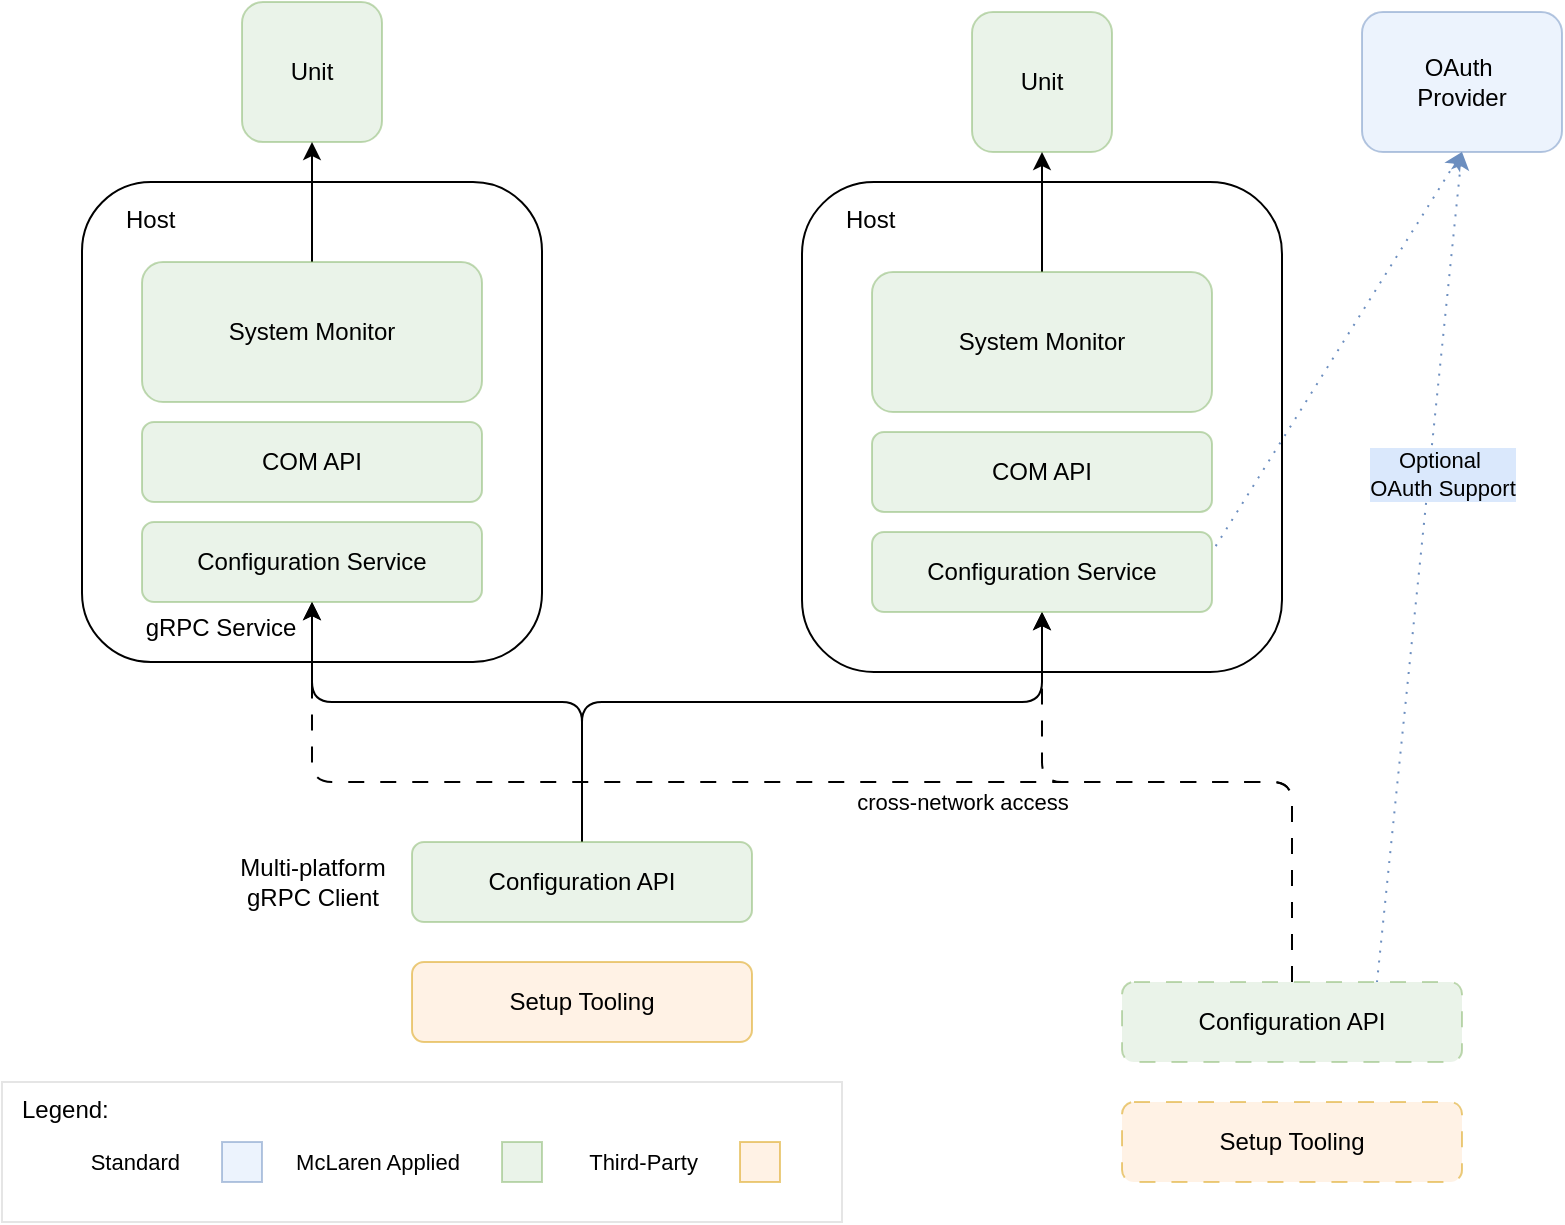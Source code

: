 <mxfile version="24.5.3" type="device">
  <diagram name="Page-1" id="LClmGU3hiX5ilXbm2XeC">
    <mxGraphModel dx="1688" dy="926" grid="1" gridSize="10" guides="1" tooltips="1" connect="1" arrows="1" fold="1" page="1" pageScale="1" pageWidth="850" pageHeight="1100" background="none" math="0" shadow="0">
      <root>
        <mxCell id="0" />
        <mxCell id="1" parent="0" />
        <mxCell id="u8KS9pR0vtnKIDwkIGSP-37" value="Legend:" style="rounded=0;whiteSpace=wrap;html=1;opacity=10;align=left;verticalAlign=top;spacing=2;spacingLeft=8;fillColor=none;" vertex="1" parent="1">
          <mxGeometry x="50" y="670" width="420" height="70" as="geometry" />
        </mxCell>
        <mxCell id="u8KS9pR0vtnKIDwkIGSP-3" value="Unit" style="rounded=1;whiteSpace=wrap;html=1;fillColor=#d5e8d4;strokeColor=#82b366;opacity=50;" vertex="1" parent="1">
          <mxGeometry x="170" y="130" width="70" height="70" as="geometry" />
        </mxCell>
        <mxCell id="u8KS9pR0vtnKIDwkIGSP-27" style="edgeStyle=orthogonalEdgeStyle;orthogonalLoop=1;jettySize=auto;html=1;dashed=1;dashPattern=8 8;" edge="1" parent="1" source="u8KS9pR0vtnKIDwkIGSP-25" target="u8KS9pR0vtnKIDwkIGSP-23">
          <mxGeometry relative="1" as="geometry">
            <mxPoint x="614.97" y="565" as="sourcePoint" />
            <mxPoint x="560.004" y="460" as="targetPoint" />
            <Array as="points">
              <mxPoint x="695" y="520" />
              <mxPoint x="570" y="520" />
            </Array>
          </mxGeometry>
        </mxCell>
        <mxCell id="u8KS9pR0vtnKIDwkIGSP-35" style="edgeStyle=orthogonalEdgeStyle;orthogonalLoop=1;jettySize=auto;html=1;exitX=0.5;exitY=0;exitDx=0;exitDy=0;" edge="1" parent="1" source="u8KS9pR0vtnKIDwkIGSP-10" target="u8KS9pR0vtnKIDwkIGSP-23">
          <mxGeometry relative="1" as="geometry">
            <Array as="points">
              <mxPoint x="340" y="480" />
              <mxPoint x="570" y="480" />
            </Array>
          </mxGeometry>
        </mxCell>
        <mxCell id="u8KS9pR0vtnKIDwkIGSP-36" style="edgeStyle=orthogonalEdgeStyle;orthogonalLoop=1;jettySize=auto;html=1;exitX=0.5;exitY=0;exitDx=0;exitDy=0;" edge="1" parent="1" source="u8KS9pR0vtnKIDwkIGSP-10" target="u8KS9pR0vtnKIDwkIGSP-18">
          <mxGeometry relative="1" as="geometry">
            <Array as="points">
              <mxPoint x="340" y="480" />
              <mxPoint x="205" y="480" />
            </Array>
          </mxGeometry>
        </mxCell>
        <mxCell id="u8KS9pR0vtnKIDwkIGSP-20" value="Unit" style="rounded=1;whiteSpace=wrap;html=1;fillColor=#d5e8d4;strokeColor=#82b366;opacity=50;" vertex="1" parent="1">
          <mxGeometry x="535" y="135" width="70" height="70" as="geometry" />
        </mxCell>
        <mxCell id="u8KS9pR0vtnKIDwkIGSP-30" value="&lt;font style=&quot;font-size: 11px;&quot;&gt;McLaren Applied&lt;/font&gt;" style="rounded=0;html=1;fillColor=#d5e8d4;strokeColor=#82b366;opacity=50;labelPosition=left;verticalLabelPosition=middle;align=right;verticalAlign=middle;spacingRight=20;spacingLeft=20;fontSize=11;" vertex="1" parent="1">
          <mxGeometry x="300" y="700" width="20" height="20" as="geometry" />
        </mxCell>
        <mxCell id="u8KS9pR0vtnKIDwkIGSP-31" value="&lt;font style=&quot;font-size: 11px;&quot;&gt;Standard&lt;/font&gt;" style="rounded=0;html=1;fillColor=#dae8fc;strokeColor=#6c8ebf;opacity=50;labelPosition=left;verticalLabelPosition=middle;align=right;verticalAlign=middle;spacingRight=20;spacingLeft=20;fontSize=11;" vertex="1" parent="1">
          <mxGeometry x="160" y="700" width="20" height="20" as="geometry" />
        </mxCell>
        <mxCell id="u8KS9pR0vtnKIDwkIGSP-32" value="&lt;font style=&quot;font-size: 11px;&quot;&gt;Third-Party&lt;/font&gt;" style="rounded=0;html=1;fillColor=#ffe6cc;strokeColor=#d79b00;opacity=50;labelPosition=left;verticalLabelPosition=middle;align=right;verticalAlign=middle;spacingRight=20;spacingLeft=20;fontSize=11;" vertex="1" parent="1">
          <mxGeometry x="419" y="700" width="20" height="20" as="geometry" />
        </mxCell>
        <mxCell id="u8KS9pR0vtnKIDwkIGSP-39" style="orthogonalLoop=1;jettySize=auto;html=1;exitX=0.5;exitY=1;exitDx=0;exitDy=0;entryX=1;entryY=0.25;entryDx=0;entryDy=0;dashed=1;dashPattern=1 4;endArrow=none;endFill=0;startArrow=classic;startFill=1;fillColor=#dae8fc;strokeColor=#6c8ebf;" edge="1" parent="1" source="u8KS9pR0vtnKIDwkIGSP-38" target="u8KS9pR0vtnKIDwkIGSP-23">
          <mxGeometry relative="1" as="geometry" />
        </mxCell>
        <mxCell id="u8KS9pR0vtnKIDwkIGSP-40" style="orthogonalLoop=1;jettySize=auto;html=1;exitX=0.5;exitY=1;exitDx=0;exitDy=0;entryX=0.75;entryY=0;entryDx=0;entryDy=0;dashed=1;dashPattern=1 4;startArrow=classic;startFill=1;endArrow=none;endFill=0;fillColor=#dae8fc;strokeColor=#6c8ebf;" edge="1" parent="1" source="u8KS9pR0vtnKIDwkIGSP-38" target="u8KS9pR0vtnKIDwkIGSP-25">
          <mxGeometry relative="1" as="geometry" />
        </mxCell>
        <mxCell id="u8KS9pR0vtnKIDwkIGSP-43" value="Optional&amp;nbsp;&lt;div&gt;OAuth Support&lt;/div&gt;" style="edgeLabel;html=1;align=center;verticalAlign=middle;resizable=0;points=[];spacing=5;labelBackgroundColor=#DAE8FC;" vertex="1" connectable="0" parent="u8KS9pR0vtnKIDwkIGSP-40">
          <mxGeometry x="-0.207" y="1" relative="1" as="geometry">
            <mxPoint x="6" y="-4" as="offset" />
          </mxGeometry>
        </mxCell>
        <mxCell id="u8KS9pR0vtnKIDwkIGSP-38" value="OAuth&amp;nbsp;&lt;div&gt;Provider&lt;/div&gt;" style="rounded=1;whiteSpace=wrap;html=1;fillColor=#dae8fc;strokeColor=#6c8ebf;opacity=50;" vertex="1" parent="1">
          <mxGeometry x="730" y="135" width="100" height="70" as="geometry" />
        </mxCell>
        <mxCell id="u8KS9pR0vtnKIDwkIGSP-41" value="" style="group" vertex="1" connectable="0" parent="1">
          <mxGeometry x="90" y="220" width="230" height="240" as="geometry" />
        </mxCell>
        <mxCell id="u8KS9pR0vtnKIDwkIGSP-4" value="Host" style="rounded=1;whiteSpace=wrap;html=1;verticalAlign=top;align=left;labelPosition=center;verticalLabelPosition=middle;spacingTop=5;spacingLeft=20;fillColor=none;" vertex="1" parent="u8KS9pR0vtnKIDwkIGSP-41">
          <mxGeometry width="230" height="240" as="geometry" />
        </mxCell>
        <mxCell id="u8KS9pR0vtnKIDwkIGSP-33" style="edgeStyle=orthogonalEdgeStyle;orthogonalLoop=1;jettySize=auto;html=1;exitX=0.5;exitY=0;exitDx=0;exitDy=0;" edge="1" parent="u8KS9pR0vtnKIDwkIGSP-41" source="u8KS9pR0vtnKIDwkIGSP-8" target="u8KS9pR0vtnKIDwkIGSP-3">
          <mxGeometry relative="1" as="geometry" />
        </mxCell>
        <mxCell id="u8KS9pR0vtnKIDwkIGSP-8" value="System Monitor" style="rounded=1;whiteSpace=wrap;html=1;fillColor=#d5e8d4;strokeColor=#82b366;opacity=50;" vertex="1" parent="u8KS9pR0vtnKIDwkIGSP-41">
          <mxGeometry x="30" y="40" width="170" height="70" as="geometry" />
        </mxCell>
        <mxCell id="u8KS9pR0vtnKIDwkIGSP-9" value="COM API" style="rounded=1;whiteSpace=wrap;html=1;fillColor=#d5e8d4;strokeColor=#82b366;opacity=50;" vertex="1" parent="u8KS9pR0vtnKIDwkIGSP-41">
          <mxGeometry x="30" y="120" width="170" height="40" as="geometry" />
        </mxCell>
        <mxCell id="u8KS9pR0vtnKIDwkIGSP-18" value="Configuration Service" style="rounded=1;whiteSpace=wrap;html=1;fillColor=#d5e8d4;strokeColor=#82b366;opacity=50;" vertex="1" parent="u8KS9pR0vtnKIDwkIGSP-41">
          <mxGeometry x="30" y="170" width="170" height="40" as="geometry" />
        </mxCell>
        <mxCell id="u8KS9pR0vtnKIDwkIGSP-50" value="gRPC Service" style="text;html=1;align=center;verticalAlign=middle;resizable=0;points=[];autosize=1;strokeColor=none;fillColor=none;" vertex="1" parent="u8KS9pR0vtnKIDwkIGSP-41">
          <mxGeometry x="19" y="208" width="100" height="30" as="geometry" />
        </mxCell>
        <mxCell id="u8KS9pR0vtnKIDwkIGSP-42" value="" style="group" vertex="1" connectable="0" parent="1">
          <mxGeometry x="450" y="220" width="240" height="245" as="geometry" />
        </mxCell>
        <mxCell id="u8KS9pR0vtnKIDwkIGSP-19" value="Host" style="rounded=1;whiteSpace=wrap;html=1;verticalAlign=top;align=left;labelPosition=center;verticalLabelPosition=middle;spacingTop=5;spacingLeft=20;fillColor=none;" vertex="1" parent="u8KS9pR0vtnKIDwkIGSP-42">
          <mxGeometry width="240" height="245" as="geometry" />
        </mxCell>
        <mxCell id="u8KS9pR0vtnKIDwkIGSP-34" style="edgeStyle=orthogonalEdgeStyle;orthogonalLoop=1;jettySize=auto;html=1;exitX=0.5;exitY=0;exitDx=0;exitDy=0;" edge="1" parent="u8KS9pR0vtnKIDwkIGSP-42" source="u8KS9pR0vtnKIDwkIGSP-21" target="u8KS9pR0vtnKIDwkIGSP-20">
          <mxGeometry relative="1" as="geometry" />
        </mxCell>
        <mxCell id="u8KS9pR0vtnKIDwkIGSP-21" value="System Monitor" style="rounded=1;whiteSpace=wrap;html=1;fillColor=#d5e8d4;strokeColor=#82b366;opacity=50;" vertex="1" parent="u8KS9pR0vtnKIDwkIGSP-42">
          <mxGeometry x="35" y="45" width="170" height="70" as="geometry" />
        </mxCell>
        <mxCell id="u8KS9pR0vtnKIDwkIGSP-22" value="COM API" style="rounded=1;whiteSpace=wrap;html=1;fillColor=#d5e8d4;strokeColor=#82b366;opacity=50;" vertex="1" parent="u8KS9pR0vtnKIDwkIGSP-42">
          <mxGeometry x="35" y="125" width="170" height="40" as="geometry" />
        </mxCell>
        <mxCell id="u8KS9pR0vtnKIDwkIGSP-23" value="Configuration Service" style="rounded=1;whiteSpace=wrap;html=1;fillColor=#d5e8d4;strokeColor=#82b366;opacity=50;" vertex="1" parent="u8KS9pR0vtnKIDwkIGSP-42">
          <mxGeometry x="35" y="175" width="170" height="40" as="geometry" />
        </mxCell>
        <mxCell id="u8KS9pR0vtnKIDwkIGSP-44" value="" style="group" vertex="1" connectable="0" parent="1">
          <mxGeometry x="255" y="550" width="170" height="100" as="geometry" />
        </mxCell>
        <mxCell id="u8KS9pR0vtnKIDwkIGSP-10" value="Configuration API" style="rounded=1;whiteSpace=wrap;html=1;fillColor=#d5e8d4;strokeColor=#82b366;opacity=50;" vertex="1" parent="u8KS9pR0vtnKIDwkIGSP-44">
          <mxGeometry width="170" height="40" as="geometry" />
        </mxCell>
        <mxCell id="u8KS9pR0vtnKIDwkIGSP-11" value="Setup Tooling" style="rounded=1;whiteSpace=wrap;html=1;fillColor=#ffe6cc;strokeColor=#d79b00;opacity=50;" vertex="1" parent="u8KS9pR0vtnKIDwkIGSP-44">
          <mxGeometry y="60" width="170" height="40" as="geometry" />
        </mxCell>
        <mxCell id="u8KS9pR0vtnKIDwkIGSP-45" value="" style="group" vertex="1" connectable="0" parent="1">
          <mxGeometry x="610" y="620" width="170" height="100" as="geometry" />
        </mxCell>
        <mxCell id="u8KS9pR0vtnKIDwkIGSP-25" value="Configuration API" style="rounded=1;whiteSpace=wrap;html=1;fillColor=#d5e8d4;strokeColor=#82b366;opacity=50;dashed=1;dashPattern=8 8;" vertex="1" parent="u8KS9pR0vtnKIDwkIGSP-45">
          <mxGeometry width="170" height="40" as="geometry" />
        </mxCell>
        <mxCell id="u8KS9pR0vtnKIDwkIGSP-26" value="Setup Tooling" style="rounded=1;whiteSpace=wrap;html=1;fillColor=#ffe6cc;strokeColor=#d79b00;opacity=50;dashed=1;dashPattern=8 8;" vertex="1" parent="u8KS9pR0vtnKIDwkIGSP-45">
          <mxGeometry y="60" width="170" height="40" as="geometry" />
        </mxCell>
        <mxCell id="u8KS9pR0vtnKIDwkIGSP-46" style="edgeStyle=orthogonalEdgeStyle;orthogonalLoop=1;jettySize=auto;html=1;exitX=0.5;exitY=0;exitDx=0;exitDy=0;dashed=1;dashPattern=8 8;" edge="1" parent="1" source="u8KS9pR0vtnKIDwkIGSP-25" target="u8KS9pR0vtnKIDwkIGSP-18">
          <mxGeometry relative="1" as="geometry">
            <Array as="points">
              <mxPoint x="695" y="520" />
              <mxPoint x="205" y="520" />
            </Array>
          </mxGeometry>
        </mxCell>
        <mxCell id="u8KS9pR0vtnKIDwkIGSP-47" value="cross-network access" style="edgeLabel;html=1;align=center;verticalAlign=middle;resizable=0;points=[];spacingLeft=0;labelBackgroundColor=none;labelBorderColor=none;" vertex="1" connectable="0" parent="u8KS9pR0vtnKIDwkIGSP-46">
          <mxGeometry x="-0.225" relative="1" as="geometry">
            <mxPoint x="-2" y="10" as="offset" />
          </mxGeometry>
        </mxCell>
        <mxCell id="u8KS9pR0vtnKIDwkIGSP-48" value="Multi-platform&lt;div&gt;gRPC Client&lt;/div&gt;" style="text;html=1;align=center;verticalAlign=middle;resizable=0;points=[];autosize=1;strokeColor=none;fillColor=none;" vertex="1" parent="1">
          <mxGeometry x="155" y="550" width="100" height="40" as="geometry" />
        </mxCell>
      </root>
    </mxGraphModel>
  </diagram>
</mxfile>
